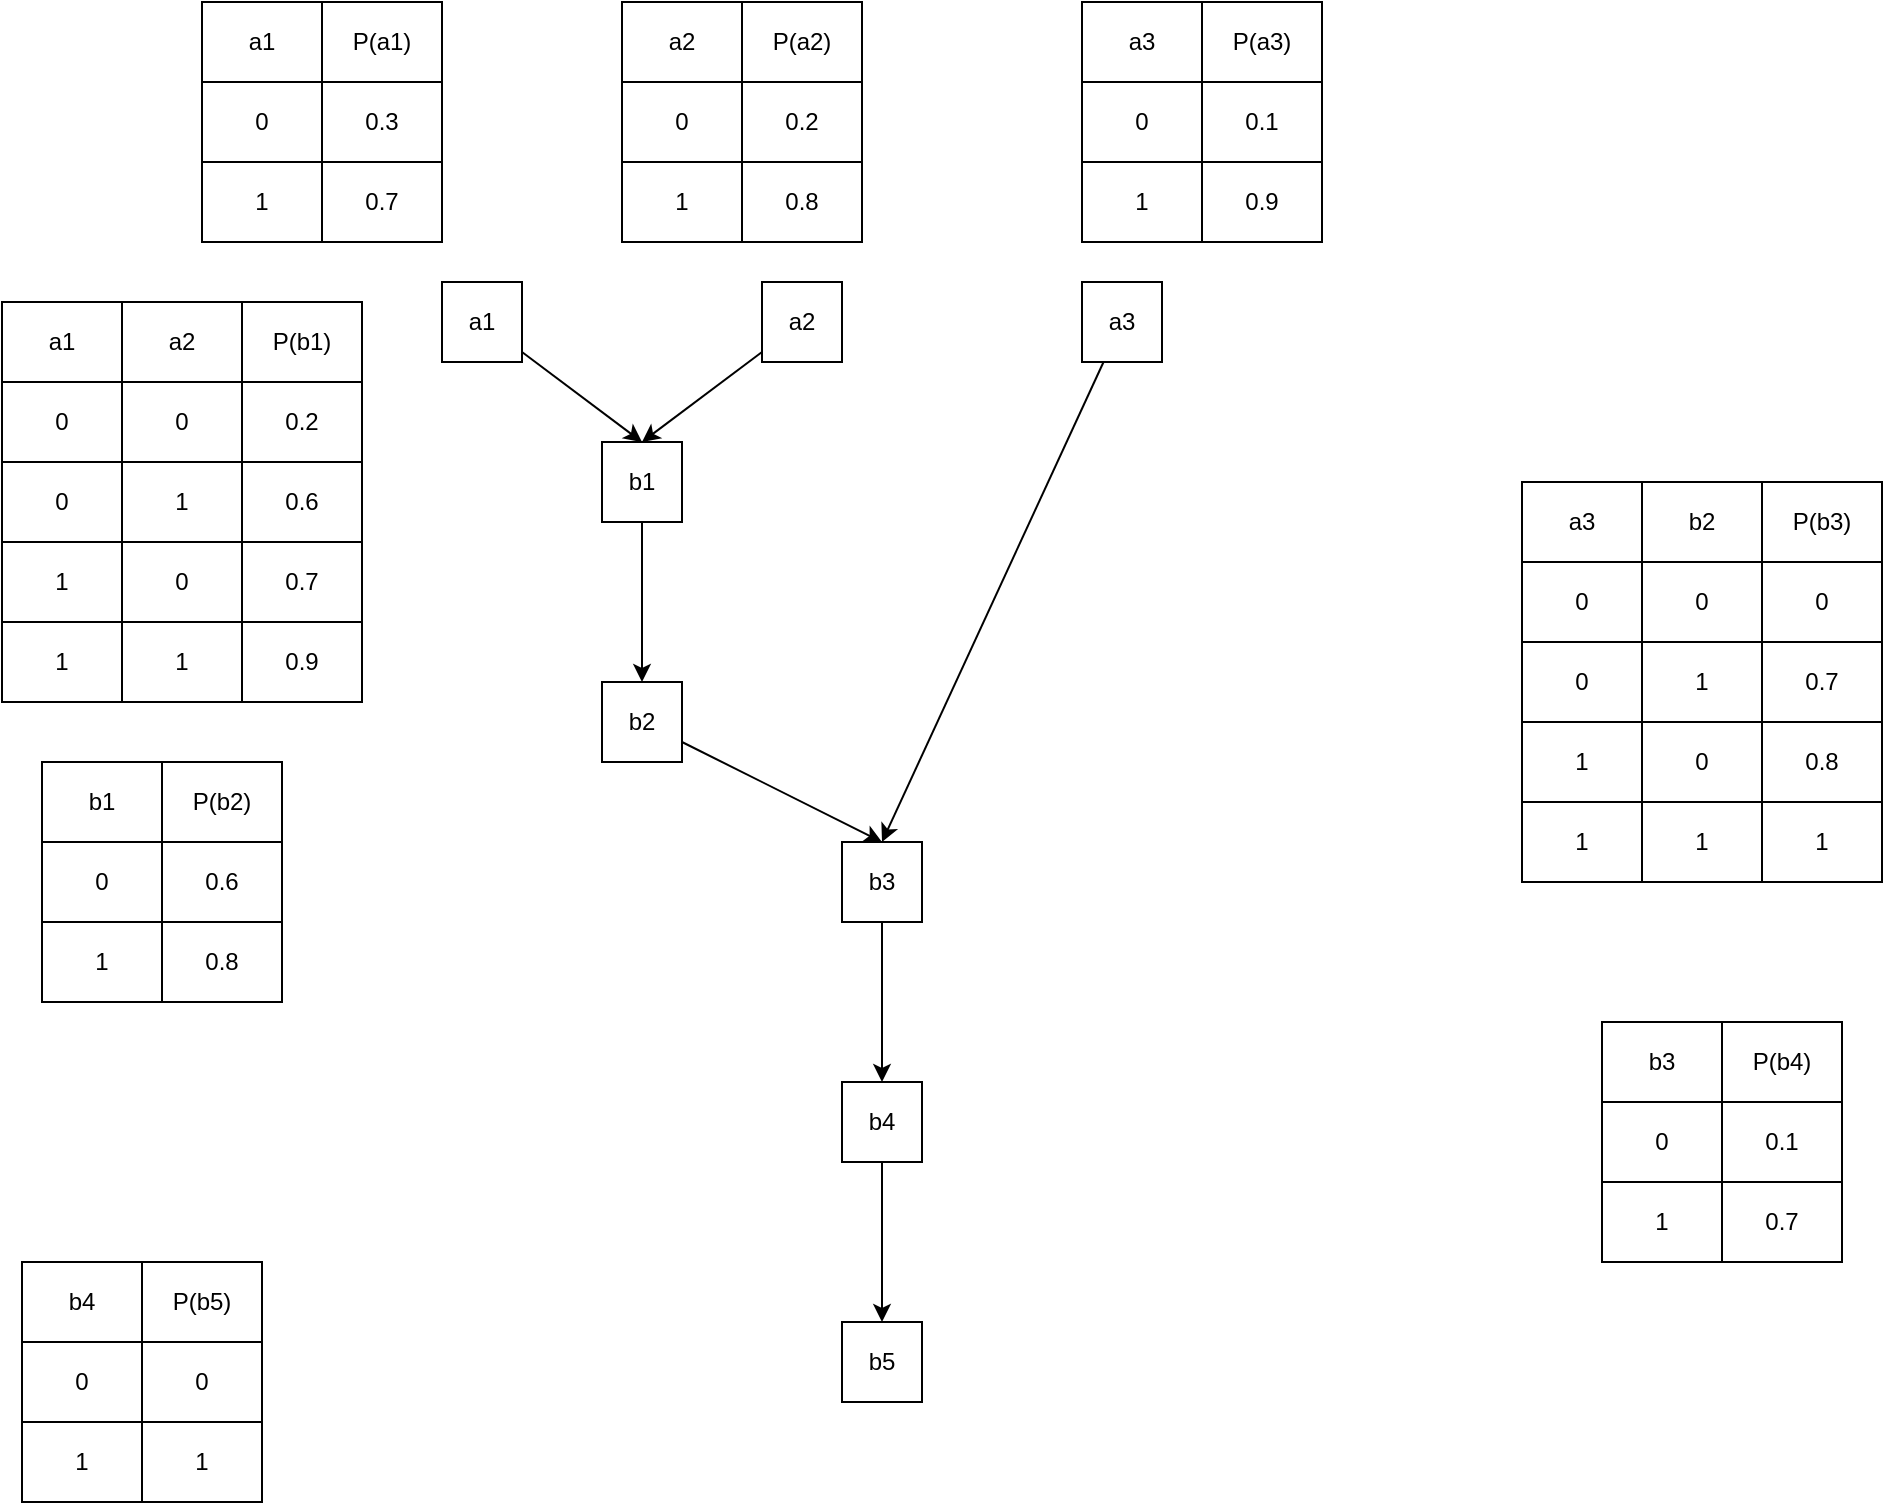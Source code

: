 <mxfile version="13.9.9" type="device"><diagram id="RQuszAYb0SMgCOpK1Fnv" name="Page-1"><mxGraphModel dx="1038" dy="548" grid="1" gridSize="10" guides="1" tooltips="1" connect="1" arrows="1" fold="1" page="1" pageScale="1" pageWidth="850" pageHeight="1100" math="0" shadow="0"><root><mxCell id="0"/><mxCell id="1" parent="0"/><mxCell id="DiaxydSB5weDRx6AL3TD-9" style="rounded=0;orthogonalLoop=1;jettySize=auto;html=1;entryX=0.5;entryY=0;entryDx=0;entryDy=0;" edge="1" parent="1" source="DiaxydSB5weDRx6AL3TD-1" target="DiaxydSB5weDRx6AL3TD-5"><mxGeometry relative="1" as="geometry"/></mxCell><mxCell id="DiaxydSB5weDRx6AL3TD-1" value="a1" style="whiteSpace=wrap;html=1;aspect=fixed;" vertex="1" parent="1"><mxGeometry x="240" y="160" width="40" height="40" as="geometry"/></mxCell><mxCell id="DiaxydSB5weDRx6AL3TD-15" style="edgeStyle=none;rounded=0;orthogonalLoop=1;jettySize=auto;html=1;entryX=0.5;entryY=0;entryDx=0;entryDy=0;" edge="1" parent="1" source="DiaxydSB5weDRx6AL3TD-2" target="DiaxydSB5weDRx6AL3TD-8"><mxGeometry relative="1" as="geometry"/></mxCell><mxCell id="DiaxydSB5weDRx6AL3TD-2" value="b4" style="whiteSpace=wrap;html=1;aspect=fixed;" vertex="1" parent="1"><mxGeometry x="440" y="560" width="40" height="40" as="geometry"/></mxCell><mxCell id="DiaxydSB5weDRx6AL3TD-14" style="edgeStyle=none;rounded=0;orthogonalLoop=1;jettySize=auto;html=1;" edge="1" parent="1" source="DiaxydSB5weDRx6AL3TD-3" target="DiaxydSB5weDRx6AL3TD-2"><mxGeometry relative="1" as="geometry"/></mxCell><mxCell id="DiaxydSB5weDRx6AL3TD-3" value="b3" style="whiteSpace=wrap;html=1;aspect=fixed;" vertex="1" parent="1"><mxGeometry x="440" y="440" width="40" height="40" as="geometry"/></mxCell><mxCell id="DiaxydSB5weDRx6AL3TD-12" style="edgeStyle=none;rounded=0;orthogonalLoop=1;jettySize=auto;html=1;entryX=0.5;entryY=0;entryDx=0;entryDy=0;" edge="1" parent="1" source="DiaxydSB5weDRx6AL3TD-4" target="DiaxydSB5weDRx6AL3TD-3"><mxGeometry relative="1" as="geometry"/></mxCell><mxCell id="DiaxydSB5weDRx6AL3TD-4" value="b2" style="whiteSpace=wrap;html=1;aspect=fixed;" vertex="1" parent="1"><mxGeometry x="320" y="360" width="40" height="40" as="geometry"/></mxCell><mxCell id="DiaxydSB5weDRx6AL3TD-11" style="edgeStyle=none;rounded=0;orthogonalLoop=1;jettySize=auto;html=1;entryX=0.5;entryY=0;entryDx=0;entryDy=0;" edge="1" parent="1" source="DiaxydSB5weDRx6AL3TD-5" target="DiaxydSB5weDRx6AL3TD-4"><mxGeometry relative="1" as="geometry"/></mxCell><mxCell id="DiaxydSB5weDRx6AL3TD-5" value="b1" style="whiteSpace=wrap;html=1;aspect=fixed;" vertex="1" parent="1"><mxGeometry x="320" y="240" width="40" height="40" as="geometry"/></mxCell><mxCell id="DiaxydSB5weDRx6AL3TD-10" style="edgeStyle=none;rounded=0;orthogonalLoop=1;jettySize=auto;html=1;entryX=0.5;entryY=0;entryDx=0;entryDy=0;" edge="1" parent="1" source="DiaxydSB5weDRx6AL3TD-6" target="DiaxydSB5weDRx6AL3TD-5"><mxGeometry relative="1" as="geometry"/></mxCell><mxCell id="DiaxydSB5weDRx6AL3TD-6" value="a2" style="whiteSpace=wrap;html=1;aspect=fixed;" vertex="1" parent="1"><mxGeometry x="400" y="160" width="40" height="40" as="geometry"/></mxCell><mxCell id="DiaxydSB5weDRx6AL3TD-13" style="edgeStyle=none;rounded=0;orthogonalLoop=1;jettySize=auto;html=1;" edge="1" parent="1" source="DiaxydSB5weDRx6AL3TD-7"><mxGeometry relative="1" as="geometry"><mxPoint x="460" y="440" as="targetPoint"/></mxGeometry></mxCell><mxCell id="DiaxydSB5weDRx6AL3TD-7" value="a3" style="whiteSpace=wrap;html=1;aspect=fixed;" vertex="1" parent="1"><mxGeometry x="560" y="160" width="40" height="40" as="geometry"/></mxCell><mxCell id="DiaxydSB5weDRx6AL3TD-8" value="b5" style="whiteSpace=wrap;html=1;aspect=fixed;" vertex="1" parent="1"><mxGeometry x="440" y="680" width="40" height="40" as="geometry"/></mxCell><mxCell id="DiaxydSB5weDRx6AL3TD-16" value="" style="shape=table;html=1;whiteSpace=wrap;startSize=0;container=1;collapsible=0;childLayout=tableLayout;" vertex="1" parent="1"><mxGeometry x="120" y="20" width="120" height="120" as="geometry"/></mxCell><mxCell id="DiaxydSB5weDRx6AL3TD-17" value="" style="shape=partialRectangle;html=1;whiteSpace=wrap;collapsible=0;dropTarget=0;pointerEvents=0;fillColor=none;top=0;left=0;bottom=0;right=0;points=[[0,0.5],[1,0.5]];portConstraint=eastwest;" vertex="1" parent="DiaxydSB5weDRx6AL3TD-16"><mxGeometry width="120" height="40" as="geometry"/></mxCell><mxCell id="DiaxydSB5weDRx6AL3TD-18" value="a1" style="shape=partialRectangle;html=1;whiteSpace=wrap;connectable=0;fillColor=none;top=0;left=0;bottom=0;right=0;overflow=hidden;" vertex="1" parent="DiaxydSB5weDRx6AL3TD-17"><mxGeometry width="60" height="40" as="geometry"/></mxCell><mxCell id="DiaxydSB5weDRx6AL3TD-19" value="P(a1)" style="shape=partialRectangle;html=1;whiteSpace=wrap;connectable=0;fillColor=none;top=0;left=0;bottom=0;right=0;overflow=hidden;" vertex="1" parent="DiaxydSB5weDRx6AL3TD-17"><mxGeometry x="60" width="60" height="40" as="geometry"/></mxCell><mxCell id="DiaxydSB5weDRx6AL3TD-21" value="" style="shape=partialRectangle;html=1;whiteSpace=wrap;collapsible=0;dropTarget=0;pointerEvents=0;fillColor=none;top=0;left=0;bottom=0;right=0;points=[[0,0.5],[1,0.5]];portConstraint=eastwest;" vertex="1" parent="DiaxydSB5weDRx6AL3TD-16"><mxGeometry y="40" width="120" height="40" as="geometry"/></mxCell><mxCell id="DiaxydSB5weDRx6AL3TD-22" value="0" style="shape=partialRectangle;html=1;whiteSpace=wrap;connectable=0;fillColor=none;top=0;left=0;bottom=0;right=0;overflow=hidden;" vertex="1" parent="DiaxydSB5weDRx6AL3TD-21"><mxGeometry width="60" height="40" as="geometry"/></mxCell><mxCell id="DiaxydSB5weDRx6AL3TD-23" value="0.3" style="shape=partialRectangle;html=1;whiteSpace=wrap;connectable=0;fillColor=none;top=0;left=0;bottom=0;right=0;overflow=hidden;" vertex="1" parent="DiaxydSB5weDRx6AL3TD-21"><mxGeometry x="60" width="60" height="40" as="geometry"/></mxCell><mxCell id="DiaxydSB5weDRx6AL3TD-25" value="" style="shape=partialRectangle;html=1;whiteSpace=wrap;collapsible=0;dropTarget=0;pointerEvents=0;fillColor=none;top=0;left=0;bottom=0;right=0;points=[[0,0.5],[1,0.5]];portConstraint=eastwest;" vertex="1" parent="DiaxydSB5weDRx6AL3TD-16"><mxGeometry y="80" width="120" height="40" as="geometry"/></mxCell><mxCell id="DiaxydSB5weDRx6AL3TD-26" value="1" style="shape=partialRectangle;html=1;whiteSpace=wrap;connectable=0;fillColor=none;top=0;left=0;bottom=0;right=0;overflow=hidden;" vertex="1" parent="DiaxydSB5weDRx6AL3TD-25"><mxGeometry width="60" height="40" as="geometry"/></mxCell><mxCell id="DiaxydSB5weDRx6AL3TD-27" value="0.7" style="shape=partialRectangle;html=1;whiteSpace=wrap;connectable=0;fillColor=none;top=0;left=0;bottom=0;right=0;overflow=hidden;" vertex="1" parent="DiaxydSB5weDRx6AL3TD-25"><mxGeometry x="60" width="60" height="40" as="geometry"/></mxCell><mxCell id="DiaxydSB5weDRx6AL3TD-29" value="" style="shape=table;html=1;whiteSpace=wrap;startSize=0;container=1;collapsible=0;childLayout=tableLayout;" vertex="1" parent="1"><mxGeometry x="330" y="20" width="120" height="120" as="geometry"/></mxCell><mxCell id="DiaxydSB5weDRx6AL3TD-30" value="" style="shape=partialRectangle;html=1;whiteSpace=wrap;collapsible=0;dropTarget=0;pointerEvents=0;fillColor=none;top=0;left=0;bottom=0;right=0;points=[[0,0.5],[1,0.5]];portConstraint=eastwest;" vertex="1" parent="DiaxydSB5weDRx6AL3TD-29"><mxGeometry width="120" height="40" as="geometry"/></mxCell><mxCell id="DiaxydSB5weDRx6AL3TD-31" value="a2" style="shape=partialRectangle;html=1;whiteSpace=wrap;connectable=0;fillColor=none;top=0;left=0;bottom=0;right=0;overflow=hidden;" vertex="1" parent="DiaxydSB5weDRx6AL3TD-30"><mxGeometry width="60" height="40" as="geometry"/></mxCell><mxCell id="DiaxydSB5weDRx6AL3TD-32" value="P(a2)" style="shape=partialRectangle;html=1;whiteSpace=wrap;connectable=0;fillColor=none;top=0;left=0;bottom=0;right=0;overflow=hidden;" vertex="1" parent="DiaxydSB5weDRx6AL3TD-30"><mxGeometry x="60" width="60" height="40" as="geometry"/></mxCell><mxCell id="DiaxydSB5weDRx6AL3TD-33" value="" style="shape=partialRectangle;html=1;whiteSpace=wrap;collapsible=0;dropTarget=0;pointerEvents=0;fillColor=none;top=0;left=0;bottom=0;right=0;points=[[0,0.5],[1,0.5]];portConstraint=eastwest;" vertex="1" parent="DiaxydSB5weDRx6AL3TD-29"><mxGeometry y="40" width="120" height="40" as="geometry"/></mxCell><mxCell id="DiaxydSB5weDRx6AL3TD-34" value="0" style="shape=partialRectangle;html=1;whiteSpace=wrap;connectable=0;fillColor=none;top=0;left=0;bottom=0;right=0;overflow=hidden;" vertex="1" parent="DiaxydSB5weDRx6AL3TD-33"><mxGeometry width="60" height="40" as="geometry"/></mxCell><mxCell id="DiaxydSB5weDRx6AL3TD-35" value="0.2" style="shape=partialRectangle;html=1;whiteSpace=wrap;connectable=0;fillColor=none;top=0;left=0;bottom=0;right=0;overflow=hidden;" vertex="1" parent="DiaxydSB5weDRx6AL3TD-33"><mxGeometry x="60" width="60" height="40" as="geometry"/></mxCell><mxCell id="DiaxydSB5weDRx6AL3TD-36" value="" style="shape=partialRectangle;html=1;whiteSpace=wrap;collapsible=0;dropTarget=0;pointerEvents=0;fillColor=none;top=0;left=0;bottom=0;right=0;points=[[0,0.5],[1,0.5]];portConstraint=eastwest;" vertex="1" parent="DiaxydSB5weDRx6AL3TD-29"><mxGeometry y="80" width="120" height="40" as="geometry"/></mxCell><mxCell id="DiaxydSB5weDRx6AL3TD-37" value="1" style="shape=partialRectangle;html=1;whiteSpace=wrap;connectable=0;fillColor=none;top=0;left=0;bottom=0;right=0;overflow=hidden;" vertex="1" parent="DiaxydSB5weDRx6AL3TD-36"><mxGeometry width="60" height="40" as="geometry"/></mxCell><mxCell id="DiaxydSB5weDRx6AL3TD-38" value="0.8" style="shape=partialRectangle;html=1;whiteSpace=wrap;connectable=0;fillColor=none;top=0;left=0;bottom=0;right=0;overflow=hidden;" vertex="1" parent="DiaxydSB5weDRx6AL3TD-36"><mxGeometry x="60" width="60" height="40" as="geometry"/></mxCell><mxCell id="DiaxydSB5weDRx6AL3TD-39" value="" style="shape=table;html=1;whiteSpace=wrap;startSize=0;container=1;collapsible=0;childLayout=tableLayout;" vertex="1" parent="1"><mxGeometry x="560" y="20" width="120" height="120" as="geometry"/></mxCell><mxCell id="DiaxydSB5weDRx6AL3TD-40" value="" style="shape=partialRectangle;html=1;whiteSpace=wrap;collapsible=0;dropTarget=0;pointerEvents=0;fillColor=none;top=0;left=0;bottom=0;right=0;points=[[0,0.5],[1,0.5]];portConstraint=eastwest;" vertex="1" parent="DiaxydSB5weDRx6AL3TD-39"><mxGeometry width="120" height="40" as="geometry"/></mxCell><mxCell id="DiaxydSB5weDRx6AL3TD-41" value="a3" style="shape=partialRectangle;html=1;whiteSpace=wrap;connectable=0;fillColor=none;top=0;left=0;bottom=0;right=0;overflow=hidden;" vertex="1" parent="DiaxydSB5weDRx6AL3TD-40"><mxGeometry width="60" height="40" as="geometry"/></mxCell><mxCell id="DiaxydSB5weDRx6AL3TD-42" value="P(a3)" style="shape=partialRectangle;html=1;whiteSpace=wrap;connectable=0;fillColor=none;top=0;left=0;bottom=0;right=0;overflow=hidden;" vertex="1" parent="DiaxydSB5weDRx6AL3TD-40"><mxGeometry x="60" width="60" height="40" as="geometry"/></mxCell><mxCell id="DiaxydSB5weDRx6AL3TD-43" value="" style="shape=partialRectangle;html=1;whiteSpace=wrap;collapsible=0;dropTarget=0;pointerEvents=0;fillColor=none;top=0;left=0;bottom=0;right=0;points=[[0,0.5],[1,0.5]];portConstraint=eastwest;" vertex="1" parent="DiaxydSB5weDRx6AL3TD-39"><mxGeometry y="40" width="120" height="40" as="geometry"/></mxCell><mxCell id="DiaxydSB5weDRx6AL3TD-44" value="0" style="shape=partialRectangle;html=1;whiteSpace=wrap;connectable=0;fillColor=none;top=0;left=0;bottom=0;right=0;overflow=hidden;" vertex="1" parent="DiaxydSB5weDRx6AL3TD-43"><mxGeometry width="60" height="40" as="geometry"/></mxCell><mxCell id="DiaxydSB5weDRx6AL3TD-45" value="0.1" style="shape=partialRectangle;html=1;whiteSpace=wrap;connectable=0;fillColor=none;top=0;left=0;bottom=0;right=0;overflow=hidden;" vertex="1" parent="DiaxydSB5weDRx6AL3TD-43"><mxGeometry x="60" width="60" height="40" as="geometry"/></mxCell><mxCell id="DiaxydSB5weDRx6AL3TD-46" value="" style="shape=partialRectangle;html=1;whiteSpace=wrap;collapsible=0;dropTarget=0;pointerEvents=0;fillColor=none;top=0;left=0;bottom=0;right=0;points=[[0,0.5],[1,0.5]];portConstraint=eastwest;" vertex="1" parent="DiaxydSB5weDRx6AL3TD-39"><mxGeometry y="80" width="120" height="40" as="geometry"/></mxCell><mxCell id="DiaxydSB5weDRx6AL3TD-47" value="1" style="shape=partialRectangle;html=1;whiteSpace=wrap;connectable=0;fillColor=none;top=0;left=0;bottom=0;right=0;overflow=hidden;" vertex="1" parent="DiaxydSB5weDRx6AL3TD-46"><mxGeometry width="60" height="40" as="geometry"/></mxCell><mxCell id="DiaxydSB5weDRx6AL3TD-48" value="0.9" style="shape=partialRectangle;html=1;whiteSpace=wrap;connectable=0;fillColor=none;top=0;left=0;bottom=0;right=0;overflow=hidden;" vertex="1" parent="DiaxydSB5weDRx6AL3TD-46"><mxGeometry x="60" width="60" height="40" as="geometry"/></mxCell><mxCell id="DiaxydSB5weDRx6AL3TD-49" value="" style="shape=table;html=1;whiteSpace=wrap;startSize=0;container=1;collapsible=0;childLayout=tableLayout;" vertex="1" parent="1"><mxGeometry x="20" y="170" width="180" height="200" as="geometry"/></mxCell><mxCell id="DiaxydSB5weDRx6AL3TD-70" style="shape=partialRectangle;html=1;whiteSpace=wrap;collapsible=0;dropTarget=0;pointerEvents=0;fillColor=none;top=0;left=0;bottom=0;right=0;points=[[0,0.5],[1,0.5]];portConstraint=eastwest;" vertex="1" parent="DiaxydSB5weDRx6AL3TD-49"><mxGeometry width="180" height="40" as="geometry"/></mxCell><mxCell id="DiaxydSB5weDRx6AL3TD-71" value="a1" style="shape=partialRectangle;html=1;whiteSpace=wrap;connectable=0;fillColor=none;top=0;left=0;bottom=0;right=0;overflow=hidden;" vertex="1" parent="DiaxydSB5weDRx6AL3TD-70"><mxGeometry width="60" height="40" as="geometry"/></mxCell><mxCell id="DiaxydSB5weDRx6AL3TD-72" value="a2" style="shape=partialRectangle;html=1;whiteSpace=wrap;connectable=0;fillColor=none;top=0;left=0;bottom=0;right=0;overflow=hidden;" vertex="1" parent="DiaxydSB5weDRx6AL3TD-70"><mxGeometry x="60" width="60" height="40" as="geometry"/></mxCell><mxCell id="DiaxydSB5weDRx6AL3TD-73" value="P(b1)" style="shape=partialRectangle;html=1;whiteSpace=wrap;connectable=0;fillColor=none;top=0;left=0;bottom=0;right=0;overflow=hidden;" vertex="1" parent="DiaxydSB5weDRx6AL3TD-70"><mxGeometry x="120" width="60" height="40" as="geometry"/></mxCell><mxCell id="DiaxydSB5weDRx6AL3TD-50" value="" style="shape=partialRectangle;html=1;whiteSpace=wrap;collapsible=0;dropTarget=0;pointerEvents=0;fillColor=none;top=0;left=0;bottom=0;right=0;points=[[0,0.5],[1,0.5]];portConstraint=eastwest;" vertex="1" parent="DiaxydSB5weDRx6AL3TD-49"><mxGeometry y="40" width="180" height="40" as="geometry"/></mxCell><mxCell id="DiaxydSB5weDRx6AL3TD-62" value="0" style="shape=partialRectangle;html=1;whiteSpace=wrap;connectable=0;fillColor=none;top=0;left=0;bottom=0;right=0;overflow=hidden;" vertex="1" parent="DiaxydSB5weDRx6AL3TD-50"><mxGeometry width="60" height="40" as="geometry"/></mxCell><mxCell id="DiaxydSB5weDRx6AL3TD-51" value="0" style="shape=partialRectangle;html=1;whiteSpace=wrap;connectable=0;fillColor=none;top=0;left=0;bottom=0;right=0;overflow=hidden;" vertex="1" parent="DiaxydSB5weDRx6AL3TD-50"><mxGeometry x="60" width="60" height="40" as="geometry"/></mxCell><mxCell id="DiaxydSB5weDRx6AL3TD-52" value="0.2" style="shape=partialRectangle;html=1;whiteSpace=wrap;connectable=0;fillColor=none;top=0;left=0;bottom=0;right=0;overflow=hidden;" vertex="1" parent="DiaxydSB5weDRx6AL3TD-50"><mxGeometry x="120" width="60" height="40" as="geometry"/></mxCell><mxCell id="DiaxydSB5weDRx6AL3TD-54" value="" style="shape=partialRectangle;html=1;whiteSpace=wrap;collapsible=0;dropTarget=0;pointerEvents=0;fillColor=none;top=0;left=0;bottom=0;right=0;points=[[0,0.5],[1,0.5]];portConstraint=eastwest;" vertex="1" parent="DiaxydSB5weDRx6AL3TD-49"><mxGeometry y="80" width="180" height="40" as="geometry"/></mxCell><mxCell id="DiaxydSB5weDRx6AL3TD-63" value="0" style="shape=partialRectangle;html=1;whiteSpace=wrap;connectable=0;fillColor=none;top=0;left=0;bottom=0;right=0;overflow=hidden;" vertex="1" parent="DiaxydSB5weDRx6AL3TD-54"><mxGeometry width="60" height="40" as="geometry"/></mxCell><mxCell id="DiaxydSB5weDRx6AL3TD-55" value="1" style="shape=partialRectangle;html=1;whiteSpace=wrap;connectable=0;fillColor=none;top=0;left=0;bottom=0;right=0;overflow=hidden;" vertex="1" parent="DiaxydSB5weDRx6AL3TD-54"><mxGeometry x="60" width="60" height="40" as="geometry"/></mxCell><mxCell id="DiaxydSB5weDRx6AL3TD-56" value="0.6" style="shape=partialRectangle;html=1;whiteSpace=wrap;connectable=0;fillColor=none;top=0;left=0;bottom=0;right=0;overflow=hidden;" vertex="1" parent="DiaxydSB5weDRx6AL3TD-54"><mxGeometry x="120" width="60" height="40" as="geometry"/></mxCell><mxCell id="DiaxydSB5weDRx6AL3TD-58" value="" style="shape=partialRectangle;html=1;whiteSpace=wrap;collapsible=0;dropTarget=0;pointerEvents=0;fillColor=none;top=0;left=0;bottom=0;right=0;points=[[0,0.5],[1,0.5]];portConstraint=eastwest;" vertex="1" parent="DiaxydSB5weDRx6AL3TD-49"><mxGeometry y="120" width="180" height="40" as="geometry"/></mxCell><mxCell id="DiaxydSB5weDRx6AL3TD-64" value="1" style="shape=partialRectangle;html=1;whiteSpace=wrap;connectable=0;fillColor=none;top=0;left=0;bottom=0;right=0;overflow=hidden;" vertex="1" parent="DiaxydSB5weDRx6AL3TD-58"><mxGeometry width="60" height="40" as="geometry"/></mxCell><mxCell id="DiaxydSB5weDRx6AL3TD-59" value="0" style="shape=partialRectangle;html=1;whiteSpace=wrap;connectable=0;fillColor=none;top=0;left=0;bottom=0;right=0;overflow=hidden;" vertex="1" parent="DiaxydSB5weDRx6AL3TD-58"><mxGeometry x="60" width="60" height="40" as="geometry"/></mxCell><mxCell id="DiaxydSB5weDRx6AL3TD-60" value="0.7" style="shape=partialRectangle;html=1;whiteSpace=wrap;connectable=0;fillColor=none;top=0;left=0;bottom=0;right=0;overflow=hidden;" vertex="1" parent="DiaxydSB5weDRx6AL3TD-58"><mxGeometry x="120" width="60" height="40" as="geometry"/></mxCell><mxCell id="DiaxydSB5weDRx6AL3TD-65" style="shape=partialRectangle;html=1;whiteSpace=wrap;collapsible=0;dropTarget=0;pointerEvents=0;fillColor=none;top=0;left=0;bottom=0;right=0;points=[[0,0.5],[1,0.5]];portConstraint=eastwest;" vertex="1" parent="DiaxydSB5weDRx6AL3TD-49"><mxGeometry y="160" width="180" height="40" as="geometry"/></mxCell><mxCell id="DiaxydSB5weDRx6AL3TD-66" value="1" style="shape=partialRectangle;html=1;whiteSpace=wrap;connectable=0;fillColor=none;top=0;left=0;bottom=0;right=0;overflow=hidden;" vertex="1" parent="DiaxydSB5weDRx6AL3TD-65"><mxGeometry width="60" height="40" as="geometry"/></mxCell><mxCell id="DiaxydSB5weDRx6AL3TD-67" value="1" style="shape=partialRectangle;html=1;whiteSpace=wrap;connectable=0;fillColor=none;top=0;left=0;bottom=0;right=0;overflow=hidden;" vertex="1" parent="DiaxydSB5weDRx6AL3TD-65"><mxGeometry x="60" width="60" height="40" as="geometry"/></mxCell><mxCell id="DiaxydSB5weDRx6AL3TD-68" value="0.9" style="shape=partialRectangle;html=1;whiteSpace=wrap;connectable=0;fillColor=none;top=0;left=0;bottom=0;right=0;overflow=hidden;" vertex="1" parent="DiaxydSB5weDRx6AL3TD-65"><mxGeometry x="120" width="60" height="40" as="geometry"/></mxCell><mxCell id="DiaxydSB5weDRx6AL3TD-75" value="" style="shape=table;html=1;whiteSpace=wrap;startSize=0;container=1;collapsible=0;childLayout=tableLayout;" vertex="1" parent="1"><mxGeometry x="40" y="400" width="120" height="120" as="geometry"/></mxCell><mxCell id="DiaxydSB5weDRx6AL3TD-76" value="" style="shape=partialRectangle;html=1;whiteSpace=wrap;collapsible=0;dropTarget=0;pointerEvents=0;fillColor=none;top=0;left=0;bottom=0;right=0;points=[[0,0.5],[1,0.5]];portConstraint=eastwest;" vertex="1" parent="DiaxydSB5weDRx6AL3TD-75"><mxGeometry width="120" height="40" as="geometry"/></mxCell><mxCell id="DiaxydSB5weDRx6AL3TD-77" value="b1" style="shape=partialRectangle;html=1;whiteSpace=wrap;connectable=0;fillColor=none;top=0;left=0;bottom=0;right=0;overflow=hidden;" vertex="1" parent="DiaxydSB5weDRx6AL3TD-76"><mxGeometry width="60" height="40" as="geometry"/></mxCell><mxCell id="DiaxydSB5weDRx6AL3TD-78" value="P(b2)" style="shape=partialRectangle;html=1;whiteSpace=wrap;connectable=0;fillColor=none;top=0;left=0;bottom=0;right=0;overflow=hidden;" vertex="1" parent="DiaxydSB5weDRx6AL3TD-76"><mxGeometry x="60" width="60" height="40" as="geometry"/></mxCell><mxCell id="DiaxydSB5weDRx6AL3TD-79" value="" style="shape=partialRectangle;html=1;whiteSpace=wrap;collapsible=0;dropTarget=0;pointerEvents=0;fillColor=none;top=0;left=0;bottom=0;right=0;points=[[0,0.5],[1,0.5]];portConstraint=eastwest;" vertex="1" parent="DiaxydSB5weDRx6AL3TD-75"><mxGeometry y="40" width="120" height="40" as="geometry"/></mxCell><mxCell id="DiaxydSB5weDRx6AL3TD-80" value="0" style="shape=partialRectangle;html=1;whiteSpace=wrap;connectable=0;fillColor=none;top=0;left=0;bottom=0;right=0;overflow=hidden;" vertex="1" parent="DiaxydSB5weDRx6AL3TD-79"><mxGeometry width="60" height="40" as="geometry"/></mxCell><mxCell id="DiaxydSB5weDRx6AL3TD-81" value="0.6" style="shape=partialRectangle;html=1;whiteSpace=wrap;connectable=0;fillColor=none;top=0;left=0;bottom=0;right=0;overflow=hidden;" vertex="1" parent="DiaxydSB5weDRx6AL3TD-79"><mxGeometry x="60" width="60" height="40" as="geometry"/></mxCell><mxCell id="DiaxydSB5weDRx6AL3TD-82" value="" style="shape=partialRectangle;html=1;whiteSpace=wrap;collapsible=0;dropTarget=0;pointerEvents=0;fillColor=none;top=0;left=0;bottom=0;right=0;points=[[0,0.5],[1,0.5]];portConstraint=eastwest;" vertex="1" parent="DiaxydSB5weDRx6AL3TD-75"><mxGeometry y="80" width="120" height="40" as="geometry"/></mxCell><mxCell id="DiaxydSB5weDRx6AL3TD-83" value="1" style="shape=partialRectangle;html=1;whiteSpace=wrap;connectable=0;fillColor=none;top=0;left=0;bottom=0;right=0;overflow=hidden;" vertex="1" parent="DiaxydSB5weDRx6AL3TD-82"><mxGeometry width="60" height="40" as="geometry"/></mxCell><mxCell id="DiaxydSB5weDRx6AL3TD-84" value="0.8" style="shape=partialRectangle;html=1;whiteSpace=wrap;connectable=0;fillColor=none;top=0;left=0;bottom=0;right=0;overflow=hidden;" vertex="1" parent="DiaxydSB5weDRx6AL3TD-82"><mxGeometry x="60" width="60" height="40" as="geometry"/></mxCell><mxCell id="DiaxydSB5weDRx6AL3TD-85" value="" style="shape=table;html=1;whiteSpace=wrap;startSize=0;container=1;collapsible=0;childLayout=tableLayout;" vertex="1" parent="1"><mxGeometry x="780" y="260" width="180" height="200" as="geometry"/></mxCell><mxCell id="DiaxydSB5weDRx6AL3TD-86" style="shape=partialRectangle;html=1;whiteSpace=wrap;collapsible=0;dropTarget=0;pointerEvents=0;fillColor=none;top=0;left=0;bottom=0;right=0;points=[[0,0.5],[1,0.5]];portConstraint=eastwest;" vertex="1" parent="DiaxydSB5weDRx6AL3TD-85"><mxGeometry width="180" height="40" as="geometry"/></mxCell><mxCell id="DiaxydSB5weDRx6AL3TD-87" value="a3" style="shape=partialRectangle;html=1;whiteSpace=wrap;connectable=0;fillColor=none;top=0;left=0;bottom=0;right=0;overflow=hidden;" vertex="1" parent="DiaxydSB5weDRx6AL3TD-86"><mxGeometry width="60" height="40" as="geometry"/></mxCell><mxCell id="DiaxydSB5weDRx6AL3TD-88" value="b2" style="shape=partialRectangle;html=1;whiteSpace=wrap;connectable=0;fillColor=none;top=0;left=0;bottom=0;right=0;overflow=hidden;" vertex="1" parent="DiaxydSB5weDRx6AL3TD-86"><mxGeometry x="60" width="60" height="40" as="geometry"/></mxCell><mxCell id="DiaxydSB5weDRx6AL3TD-89" value="P(b3)" style="shape=partialRectangle;html=1;whiteSpace=wrap;connectable=0;fillColor=none;top=0;left=0;bottom=0;right=0;overflow=hidden;" vertex="1" parent="DiaxydSB5weDRx6AL3TD-86"><mxGeometry x="120" width="60" height="40" as="geometry"/></mxCell><mxCell id="DiaxydSB5weDRx6AL3TD-90" value="" style="shape=partialRectangle;html=1;whiteSpace=wrap;collapsible=0;dropTarget=0;pointerEvents=0;fillColor=none;top=0;left=0;bottom=0;right=0;points=[[0,0.5],[1,0.5]];portConstraint=eastwest;" vertex="1" parent="DiaxydSB5weDRx6AL3TD-85"><mxGeometry y="40" width="180" height="40" as="geometry"/></mxCell><mxCell id="DiaxydSB5weDRx6AL3TD-91" value="0" style="shape=partialRectangle;html=1;whiteSpace=wrap;connectable=0;fillColor=none;top=0;left=0;bottom=0;right=0;overflow=hidden;" vertex="1" parent="DiaxydSB5weDRx6AL3TD-90"><mxGeometry width="60" height="40" as="geometry"/></mxCell><mxCell id="DiaxydSB5weDRx6AL3TD-92" value="0" style="shape=partialRectangle;html=1;whiteSpace=wrap;connectable=0;fillColor=none;top=0;left=0;bottom=0;right=0;overflow=hidden;" vertex="1" parent="DiaxydSB5weDRx6AL3TD-90"><mxGeometry x="60" width="60" height="40" as="geometry"/></mxCell><mxCell id="DiaxydSB5weDRx6AL3TD-93" value="0" style="shape=partialRectangle;html=1;whiteSpace=wrap;connectable=0;fillColor=none;top=0;left=0;bottom=0;right=0;overflow=hidden;" vertex="1" parent="DiaxydSB5weDRx6AL3TD-90"><mxGeometry x="120" width="60" height="40" as="geometry"/></mxCell><mxCell id="DiaxydSB5weDRx6AL3TD-94" value="" style="shape=partialRectangle;html=1;whiteSpace=wrap;collapsible=0;dropTarget=0;pointerEvents=0;fillColor=none;top=0;left=0;bottom=0;right=0;points=[[0,0.5],[1,0.5]];portConstraint=eastwest;" vertex="1" parent="DiaxydSB5weDRx6AL3TD-85"><mxGeometry y="80" width="180" height="40" as="geometry"/></mxCell><mxCell id="DiaxydSB5weDRx6AL3TD-95" value="0" style="shape=partialRectangle;html=1;whiteSpace=wrap;connectable=0;fillColor=none;top=0;left=0;bottom=0;right=0;overflow=hidden;" vertex="1" parent="DiaxydSB5weDRx6AL3TD-94"><mxGeometry width="60" height="40" as="geometry"/></mxCell><mxCell id="DiaxydSB5weDRx6AL3TD-96" value="1" style="shape=partialRectangle;html=1;whiteSpace=wrap;connectable=0;fillColor=none;top=0;left=0;bottom=0;right=0;overflow=hidden;" vertex="1" parent="DiaxydSB5weDRx6AL3TD-94"><mxGeometry x="60" width="60" height="40" as="geometry"/></mxCell><mxCell id="DiaxydSB5weDRx6AL3TD-97" value="0.7" style="shape=partialRectangle;html=1;whiteSpace=wrap;connectable=0;fillColor=none;top=0;left=0;bottom=0;right=0;overflow=hidden;" vertex="1" parent="DiaxydSB5weDRx6AL3TD-94"><mxGeometry x="120" width="60" height="40" as="geometry"/></mxCell><mxCell id="DiaxydSB5weDRx6AL3TD-98" value="" style="shape=partialRectangle;html=1;whiteSpace=wrap;collapsible=0;dropTarget=0;pointerEvents=0;fillColor=none;top=0;left=0;bottom=0;right=0;points=[[0,0.5],[1,0.5]];portConstraint=eastwest;" vertex="1" parent="DiaxydSB5weDRx6AL3TD-85"><mxGeometry y="120" width="180" height="40" as="geometry"/></mxCell><mxCell id="DiaxydSB5weDRx6AL3TD-99" value="1" style="shape=partialRectangle;html=1;whiteSpace=wrap;connectable=0;fillColor=none;top=0;left=0;bottom=0;right=0;overflow=hidden;" vertex="1" parent="DiaxydSB5weDRx6AL3TD-98"><mxGeometry width="60" height="40" as="geometry"/></mxCell><mxCell id="DiaxydSB5weDRx6AL3TD-100" value="0" style="shape=partialRectangle;html=1;whiteSpace=wrap;connectable=0;fillColor=none;top=0;left=0;bottom=0;right=0;overflow=hidden;" vertex="1" parent="DiaxydSB5weDRx6AL3TD-98"><mxGeometry x="60" width="60" height="40" as="geometry"/></mxCell><mxCell id="DiaxydSB5weDRx6AL3TD-101" value="0.8" style="shape=partialRectangle;html=1;whiteSpace=wrap;connectable=0;fillColor=none;top=0;left=0;bottom=0;right=0;overflow=hidden;" vertex="1" parent="DiaxydSB5weDRx6AL3TD-98"><mxGeometry x="120" width="60" height="40" as="geometry"/></mxCell><mxCell id="DiaxydSB5weDRx6AL3TD-102" style="shape=partialRectangle;html=1;whiteSpace=wrap;collapsible=0;dropTarget=0;pointerEvents=0;fillColor=none;top=0;left=0;bottom=0;right=0;points=[[0,0.5],[1,0.5]];portConstraint=eastwest;" vertex="1" parent="DiaxydSB5weDRx6AL3TD-85"><mxGeometry y="160" width="180" height="40" as="geometry"/></mxCell><mxCell id="DiaxydSB5weDRx6AL3TD-103" value="1" style="shape=partialRectangle;html=1;whiteSpace=wrap;connectable=0;fillColor=none;top=0;left=0;bottom=0;right=0;overflow=hidden;" vertex="1" parent="DiaxydSB5weDRx6AL3TD-102"><mxGeometry width="60" height="40" as="geometry"/></mxCell><mxCell id="DiaxydSB5weDRx6AL3TD-104" value="1" style="shape=partialRectangle;html=1;whiteSpace=wrap;connectable=0;fillColor=none;top=0;left=0;bottom=0;right=0;overflow=hidden;" vertex="1" parent="DiaxydSB5weDRx6AL3TD-102"><mxGeometry x="60" width="60" height="40" as="geometry"/></mxCell><mxCell id="DiaxydSB5weDRx6AL3TD-105" value="1" style="shape=partialRectangle;html=1;whiteSpace=wrap;connectable=0;fillColor=none;top=0;left=0;bottom=0;right=0;overflow=hidden;" vertex="1" parent="DiaxydSB5weDRx6AL3TD-102"><mxGeometry x="120" width="60" height="40" as="geometry"/></mxCell><mxCell id="DiaxydSB5weDRx6AL3TD-106" value="" style="shape=table;html=1;whiteSpace=wrap;startSize=0;container=1;collapsible=0;childLayout=tableLayout;" vertex="1" parent="1"><mxGeometry x="820" y="530" width="120" height="120" as="geometry"/></mxCell><mxCell id="DiaxydSB5weDRx6AL3TD-107" value="" style="shape=partialRectangle;html=1;whiteSpace=wrap;collapsible=0;dropTarget=0;pointerEvents=0;fillColor=none;top=0;left=0;bottom=0;right=0;points=[[0,0.5],[1,0.5]];portConstraint=eastwest;" vertex="1" parent="DiaxydSB5weDRx6AL3TD-106"><mxGeometry width="120" height="40" as="geometry"/></mxCell><mxCell id="DiaxydSB5weDRx6AL3TD-108" value="b3" style="shape=partialRectangle;html=1;whiteSpace=wrap;connectable=0;fillColor=none;top=0;left=0;bottom=0;right=0;overflow=hidden;" vertex="1" parent="DiaxydSB5weDRx6AL3TD-107"><mxGeometry width="60" height="40" as="geometry"/></mxCell><mxCell id="DiaxydSB5weDRx6AL3TD-109" value="P(b4)" style="shape=partialRectangle;html=1;whiteSpace=wrap;connectable=0;fillColor=none;top=0;left=0;bottom=0;right=0;overflow=hidden;" vertex="1" parent="DiaxydSB5weDRx6AL3TD-107"><mxGeometry x="60" width="60" height="40" as="geometry"/></mxCell><mxCell id="DiaxydSB5weDRx6AL3TD-110" value="" style="shape=partialRectangle;html=1;whiteSpace=wrap;collapsible=0;dropTarget=0;pointerEvents=0;fillColor=none;top=0;left=0;bottom=0;right=0;points=[[0,0.5],[1,0.5]];portConstraint=eastwest;" vertex="1" parent="DiaxydSB5weDRx6AL3TD-106"><mxGeometry y="40" width="120" height="40" as="geometry"/></mxCell><mxCell id="DiaxydSB5weDRx6AL3TD-111" value="0" style="shape=partialRectangle;html=1;whiteSpace=wrap;connectable=0;fillColor=none;top=0;left=0;bottom=0;right=0;overflow=hidden;" vertex="1" parent="DiaxydSB5weDRx6AL3TD-110"><mxGeometry width="60" height="40" as="geometry"/></mxCell><mxCell id="DiaxydSB5weDRx6AL3TD-112" value="0.1" style="shape=partialRectangle;html=1;whiteSpace=wrap;connectable=0;fillColor=none;top=0;left=0;bottom=0;right=0;overflow=hidden;" vertex="1" parent="DiaxydSB5weDRx6AL3TD-110"><mxGeometry x="60" width="60" height="40" as="geometry"/></mxCell><mxCell id="DiaxydSB5weDRx6AL3TD-113" value="" style="shape=partialRectangle;html=1;whiteSpace=wrap;collapsible=0;dropTarget=0;pointerEvents=0;fillColor=none;top=0;left=0;bottom=0;right=0;points=[[0,0.5],[1,0.5]];portConstraint=eastwest;" vertex="1" parent="DiaxydSB5weDRx6AL3TD-106"><mxGeometry y="80" width="120" height="40" as="geometry"/></mxCell><mxCell id="DiaxydSB5weDRx6AL3TD-114" value="1" style="shape=partialRectangle;html=1;whiteSpace=wrap;connectable=0;fillColor=none;top=0;left=0;bottom=0;right=0;overflow=hidden;" vertex="1" parent="DiaxydSB5weDRx6AL3TD-113"><mxGeometry width="60" height="40" as="geometry"/></mxCell><mxCell id="DiaxydSB5weDRx6AL3TD-115" value="0.7" style="shape=partialRectangle;html=1;whiteSpace=wrap;connectable=0;fillColor=none;top=0;left=0;bottom=0;right=0;overflow=hidden;" vertex="1" parent="DiaxydSB5weDRx6AL3TD-113"><mxGeometry x="60" width="60" height="40" as="geometry"/></mxCell><mxCell id="DiaxydSB5weDRx6AL3TD-116" value="" style="shape=table;html=1;whiteSpace=wrap;startSize=0;container=1;collapsible=0;childLayout=tableLayout;" vertex="1" parent="1"><mxGeometry x="30" y="650" width="120" height="120" as="geometry"/></mxCell><mxCell id="DiaxydSB5weDRx6AL3TD-117" value="" style="shape=partialRectangle;html=1;whiteSpace=wrap;collapsible=0;dropTarget=0;pointerEvents=0;fillColor=none;top=0;left=0;bottom=0;right=0;points=[[0,0.5],[1,0.5]];portConstraint=eastwest;" vertex="1" parent="DiaxydSB5weDRx6AL3TD-116"><mxGeometry width="120" height="40" as="geometry"/></mxCell><mxCell id="DiaxydSB5weDRx6AL3TD-118" value="b4" style="shape=partialRectangle;html=1;whiteSpace=wrap;connectable=0;fillColor=none;top=0;left=0;bottom=0;right=0;overflow=hidden;" vertex="1" parent="DiaxydSB5weDRx6AL3TD-117"><mxGeometry width="60" height="40" as="geometry"/></mxCell><mxCell id="DiaxydSB5weDRx6AL3TD-119" value="P(b5)" style="shape=partialRectangle;html=1;whiteSpace=wrap;connectable=0;fillColor=none;top=0;left=0;bottom=0;right=0;overflow=hidden;" vertex="1" parent="DiaxydSB5weDRx6AL3TD-117"><mxGeometry x="60" width="60" height="40" as="geometry"/></mxCell><mxCell id="DiaxydSB5weDRx6AL3TD-120" value="" style="shape=partialRectangle;html=1;whiteSpace=wrap;collapsible=0;dropTarget=0;pointerEvents=0;fillColor=none;top=0;left=0;bottom=0;right=0;points=[[0,0.5],[1,0.5]];portConstraint=eastwest;" vertex="1" parent="DiaxydSB5weDRx6AL3TD-116"><mxGeometry y="40" width="120" height="40" as="geometry"/></mxCell><mxCell id="DiaxydSB5weDRx6AL3TD-121" value="0" style="shape=partialRectangle;html=1;whiteSpace=wrap;connectable=0;fillColor=none;top=0;left=0;bottom=0;right=0;overflow=hidden;" vertex="1" parent="DiaxydSB5weDRx6AL3TD-120"><mxGeometry width="60" height="40" as="geometry"/></mxCell><mxCell id="DiaxydSB5weDRx6AL3TD-122" value="0" style="shape=partialRectangle;html=1;whiteSpace=wrap;connectable=0;fillColor=none;top=0;left=0;bottom=0;right=0;overflow=hidden;" vertex="1" parent="DiaxydSB5weDRx6AL3TD-120"><mxGeometry x="60" width="60" height="40" as="geometry"/></mxCell><mxCell id="DiaxydSB5weDRx6AL3TD-123" value="" style="shape=partialRectangle;html=1;whiteSpace=wrap;collapsible=0;dropTarget=0;pointerEvents=0;fillColor=none;top=0;left=0;bottom=0;right=0;points=[[0,0.5],[1,0.5]];portConstraint=eastwest;" vertex="1" parent="DiaxydSB5weDRx6AL3TD-116"><mxGeometry y="80" width="120" height="40" as="geometry"/></mxCell><mxCell id="DiaxydSB5weDRx6AL3TD-124" value="1" style="shape=partialRectangle;html=1;whiteSpace=wrap;connectable=0;fillColor=none;top=0;left=0;bottom=0;right=0;overflow=hidden;" vertex="1" parent="DiaxydSB5weDRx6AL3TD-123"><mxGeometry width="60" height="40" as="geometry"/></mxCell><mxCell id="DiaxydSB5weDRx6AL3TD-125" value="1" style="shape=partialRectangle;html=1;whiteSpace=wrap;connectable=0;fillColor=none;top=0;left=0;bottom=0;right=0;overflow=hidden;" vertex="1" parent="DiaxydSB5weDRx6AL3TD-123"><mxGeometry x="60" width="60" height="40" as="geometry"/></mxCell></root></mxGraphModel></diagram></mxfile>